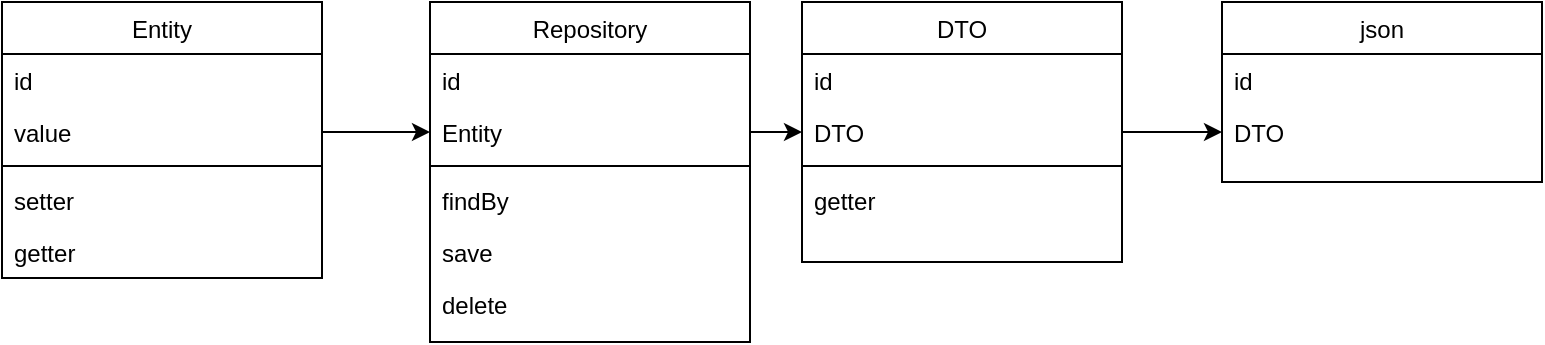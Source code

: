 <mxfile version="22.1.1" type="google">
  <diagram id="C5RBs43oDa-KdzZeNtuy" name="Page-1">
    <mxGraphModel grid="1" page="1" gridSize="10" guides="1" tooltips="1" connect="1" arrows="1" fold="1" pageScale="1" pageWidth="827" pageHeight="1169" math="0" shadow="0">
      <root>
        <mxCell id="WIyWlLk6GJQsqaUBKTNV-0" />
        <mxCell id="WIyWlLk6GJQsqaUBKTNV-1" parent="WIyWlLk6GJQsqaUBKTNV-0" />
        <mxCell id="bpqvdOSGrIdD5PlKyiw_-1" value="Entity" style="swimlane;fontStyle=0;align=center;verticalAlign=top;childLayout=stackLayout;horizontal=1;startSize=26;horizontalStack=0;resizeParent=1;resizeLast=0;collapsible=1;marginBottom=0;rounded=0;shadow=0;strokeWidth=1;" vertex="1" parent="WIyWlLk6GJQsqaUBKTNV-1">
          <mxGeometry x="40" y="40" width="160" height="138" as="geometry">
            <mxRectangle x="550" y="140" width="160" height="26" as="alternateBounds" />
          </mxGeometry>
        </mxCell>
        <mxCell id="bpqvdOSGrIdD5PlKyiw_-2" value="id" style="text;align=left;verticalAlign=top;spacingLeft=4;spacingRight=4;overflow=hidden;rotatable=0;points=[[0,0.5],[1,0.5]];portConstraint=eastwest;" vertex="1" parent="bpqvdOSGrIdD5PlKyiw_-1">
          <mxGeometry y="26" width="160" height="26" as="geometry" />
        </mxCell>
        <mxCell id="bpqvdOSGrIdD5PlKyiw_-4" value="value" style="text;align=left;verticalAlign=top;spacingLeft=4;spacingRight=4;overflow=hidden;rotatable=0;points=[[0,0.5],[1,0.5]];portConstraint=eastwest;rounded=0;shadow=0;html=0;" vertex="1" parent="bpqvdOSGrIdD5PlKyiw_-1">
          <mxGeometry y="52" width="160" height="26" as="geometry" />
        </mxCell>
        <mxCell id="bpqvdOSGrIdD5PlKyiw_-7" value="" style="line;html=1;strokeWidth=1;align=left;verticalAlign=middle;spacingTop=-1;spacingLeft=3;spacingRight=3;rotatable=0;labelPosition=right;points=[];portConstraint=eastwest;" vertex="1" parent="bpqvdOSGrIdD5PlKyiw_-1">
          <mxGeometry y="78" width="160" height="8" as="geometry" />
        </mxCell>
        <mxCell id="bpqvdOSGrIdD5PlKyiw_-9" value="setter" style="text;align=left;verticalAlign=top;spacingLeft=4;spacingRight=4;overflow=hidden;rotatable=0;points=[[0,0.5],[1,0.5]];portConstraint=eastwest;" vertex="1" parent="bpqvdOSGrIdD5PlKyiw_-1">
          <mxGeometry y="86" width="160" height="26" as="geometry" />
        </mxCell>
        <mxCell id="bpqvdOSGrIdD5PlKyiw_-8" value="getter" style="text;align=left;verticalAlign=top;spacingLeft=4;spacingRight=4;overflow=hidden;rotatable=0;points=[[0,0.5],[1,0.5]];portConstraint=eastwest;" vertex="1" parent="bpqvdOSGrIdD5PlKyiw_-1">
          <mxGeometry y="112" width="160" height="26" as="geometry" />
        </mxCell>
        <mxCell id="bpqvdOSGrIdD5PlKyiw_-13" value="Repository" style="swimlane;fontStyle=0;align=center;verticalAlign=top;childLayout=stackLayout;horizontal=1;startSize=26;horizontalStack=0;resizeParent=1;resizeLast=0;collapsible=1;marginBottom=0;rounded=0;shadow=0;strokeWidth=1;" vertex="1" parent="WIyWlLk6GJQsqaUBKTNV-1">
          <mxGeometry x="254" y="40" width="160" height="170" as="geometry">
            <mxRectangle x="550" y="140" width="160" height="26" as="alternateBounds" />
          </mxGeometry>
        </mxCell>
        <mxCell id="bpqvdOSGrIdD5PlKyiw_-14" value="id" style="text;align=left;verticalAlign=top;spacingLeft=4;spacingRight=4;overflow=hidden;rotatable=0;points=[[0,0.5],[1,0.5]];portConstraint=eastwest;" vertex="1" parent="bpqvdOSGrIdD5PlKyiw_-13">
          <mxGeometry y="26" width="160" height="26" as="geometry" />
        </mxCell>
        <mxCell id="bpqvdOSGrIdD5PlKyiw_-15" value="Entity" style="text;align=left;verticalAlign=top;spacingLeft=4;spacingRight=4;overflow=hidden;rotatable=0;points=[[0,0.5],[1,0.5]];portConstraint=eastwest;rounded=0;shadow=0;html=0;" vertex="1" parent="bpqvdOSGrIdD5PlKyiw_-13">
          <mxGeometry y="52" width="160" height="26" as="geometry" />
        </mxCell>
        <mxCell id="bpqvdOSGrIdD5PlKyiw_-16" value="" style="line;html=1;strokeWidth=1;align=left;verticalAlign=middle;spacingTop=-1;spacingLeft=3;spacingRight=3;rotatable=0;labelPosition=right;points=[];portConstraint=eastwest;" vertex="1" parent="bpqvdOSGrIdD5PlKyiw_-13">
          <mxGeometry y="78" width="160" height="8" as="geometry" />
        </mxCell>
        <mxCell id="bpqvdOSGrIdD5PlKyiw_-17" value="findBy" style="text;align=left;verticalAlign=top;spacingLeft=4;spacingRight=4;overflow=hidden;rotatable=0;points=[[0,0.5],[1,0.5]];portConstraint=eastwest;" vertex="1" parent="bpqvdOSGrIdD5PlKyiw_-13">
          <mxGeometry y="86" width="160" height="26" as="geometry" />
        </mxCell>
        <mxCell id="bpqvdOSGrIdD5PlKyiw_-18" value="save" style="text;align=left;verticalAlign=top;spacingLeft=4;spacingRight=4;overflow=hidden;rotatable=0;points=[[0,0.5],[1,0.5]];portConstraint=eastwest;" vertex="1" parent="bpqvdOSGrIdD5PlKyiw_-13">
          <mxGeometry y="112" width="160" height="26" as="geometry" />
        </mxCell>
        <mxCell id="bpqvdOSGrIdD5PlKyiw_-21" value="delete" style="text;align=left;verticalAlign=top;spacingLeft=4;spacingRight=4;overflow=hidden;rotatable=0;points=[[0,0.5],[1,0.5]];portConstraint=eastwest;" vertex="1" parent="bpqvdOSGrIdD5PlKyiw_-13">
          <mxGeometry y="138" width="160" height="26" as="geometry" />
        </mxCell>
        <mxCell id="bpqvdOSGrIdD5PlKyiw_-19" style="edgeStyle=orthogonalEdgeStyle;rounded=0;orthogonalLoop=1;jettySize=auto;html=1;entryX=0;entryY=0.5;entryDx=0;entryDy=0;" edge="1" parent="WIyWlLk6GJQsqaUBKTNV-1" source="bpqvdOSGrIdD5PlKyiw_-4" target="bpqvdOSGrIdD5PlKyiw_-15">
          <mxGeometry relative="1" as="geometry" />
        </mxCell>
        <mxCell id="bpqvdOSGrIdD5PlKyiw_-22" value="DTO" style="swimlane;fontStyle=0;align=center;verticalAlign=top;childLayout=stackLayout;horizontal=1;startSize=26;horizontalStack=0;resizeParent=1;resizeLast=0;collapsible=1;marginBottom=0;rounded=0;shadow=0;strokeWidth=1;" vertex="1" parent="WIyWlLk6GJQsqaUBKTNV-1">
          <mxGeometry x="440" y="40" width="160" height="130" as="geometry">
            <mxRectangle x="550" y="140" width="160" height="26" as="alternateBounds" />
          </mxGeometry>
        </mxCell>
        <mxCell id="bpqvdOSGrIdD5PlKyiw_-23" value="id" style="text;align=left;verticalAlign=top;spacingLeft=4;spacingRight=4;overflow=hidden;rotatable=0;points=[[0,0.5],[1,0.5]];portConstraint=eastwest;" vertex="1" parent="bpqvdOSGrIdD5PlKyiw_-22">
          <mxGeometry y="26" width="160" height="26" as="geometry" />
        </mxCell>
        <mxCell id="bpqvdOSGrIdD5PlKyiw_-24" value="DTO" style="text;align=left;verticalAlign=top;spacingLeft=4;spacingRight=4;overflow=hidden;rotatable=0;points=[[0,0.5],[1,0.5]];portConstraint=eastwest;rounded=0;shadow=0;html=0;" vertex="1" parent="bpqvdOSGrIdD5PlKyiw_-22">
          <mxGeometry y="52" width="160" height="26" as="geometry" />
        </mxCell>
        <mxCell id="bpqvdOSGrIdD5PlKyiw_-25" value="" style="line;html=1;strokeWidth=1;align=left;verticalAlign=middle;spacingTop=-1;spacingLeft=3;spacingRight=3;rotatable=0;labelPosition=right;points=[];portConstraint=eastwest;" vertex="1" parent="bpqvdOSGrIdD5PlKyiw_-22">
          <mxGeometry y="78" width="160" height="8" as="geometry" />
        </mxCell>
        <mxCell id="bpqvdOSGrIdD5PlKyiw_-26" value="getter" style="text;align=left;verticalAlign=top;spacingLeft=4;spacingRight=4;overflow=hidden;rotatable=0;points=[[0,0.5],[1,0.5]];portConstraint=eastwest;" vertex="1" parent="bpqvdOSGrIdD5PlKyiw_-22">
          <mxGeometry y="86" width="160" height="26" as="geometry" />
        </mxCell>
        <mxCell id="bpqvdOSGrIdD5PlKyiw_-30" style="edgeStyle=orthogonalEdgeStyle;rounded=0;orthogonalLoop=1;jettySize=auto;html=1;entryX=0;entryY=0.5;entryDx=0;entryDy=0;exitX=1;exitY=0.5;exitDx=0;exitDy=0;" edge="1" parent="WIyWlLk6GJQsqaUBKTNV-1" source="bpqvdOSGrIdD5PlKyiw_-15" target="bpqvdOSGrIdD5PlKyiw_-24">
          <mxGeometry relative="1" as="geometry" />
        </mxCell>
        <mxCell id="bpqvdOSGrIdD5PlKyiw_-31" value="json" style="swimlane;fontStyle=0;align=center;verticalAlign=top;childLayout=stackLayout;horizontal=1;startSize=26;horizontalStack=0;resizeParent=1;resizeLast=0;collapsible=1;marginBottom=0;rounded=0;shadow=0;strokeWidth=1;" vertex="1" parent="WIyWlLk6GJQsqaUBKTNV-1">
          <mxGeometry x="650" y="40" width="160" height="90" as="geometry">
            <mxRectangle x="550" y="140" width="160" height="26" as="alternateBounds" />
          </mxGeometry>
        </mxCell>
        <mxCell id="bpqvdOSGrIdD5PlKyiw_-32" value="id" style="text;align=left;verticalAlign=top;spacingLeft=4;spacingRight=4;overflow=hidden;rotatable=0;points=[[0,0.5],[1,0.5]];portConstraint=eastwest;" vertex="1" parent="bpqvdOSGrIdD5PlKyiw_-31">
          <mxGeometry y="26" width="160" height="26" as="geometry" />
        </mxCell>
        <mxCell id="bpqvdOSGrIdD5PlKyiw_-33" value="DTO" style="text;align=left;verticalAlign=top;spacingLeft=4;spacingRight=4;overflow=hidden;rotatable=0;points=[[0,0.5],[1,0.5]];portConstraint=eastwest;rounded=0;shadow=0;html=0;" vertex="1" parent="bpqvdOSGrIdD5PlKyiw_-31">
          <mxGeometry y="52" width="160" height="26" as="geometry" />
        </mxCell>
        <mxCell id="bpqvdOSGrIdD5PlKyiw_-36" style="edgeStyle=orthogonalEdgeStyle;rounded=0;orthogonalLoop=1;jettySize=auto;html=1;entryX=0;entryY=0.5;entryDx=0;entryDy=0;" edge="1" parent="WIyWlLk6GJQsqaUBKTNV-1" source="bpqvdOSGrIdD5PlKyiw_-24" target="bpqvdOSGrIdD5PlKyiw_-33">
          <mxGeometry relative="1" as="geometry" />
        </mxCell>
      </root>
    </mxGraphModel>
  </diagram>
</mxfile>
